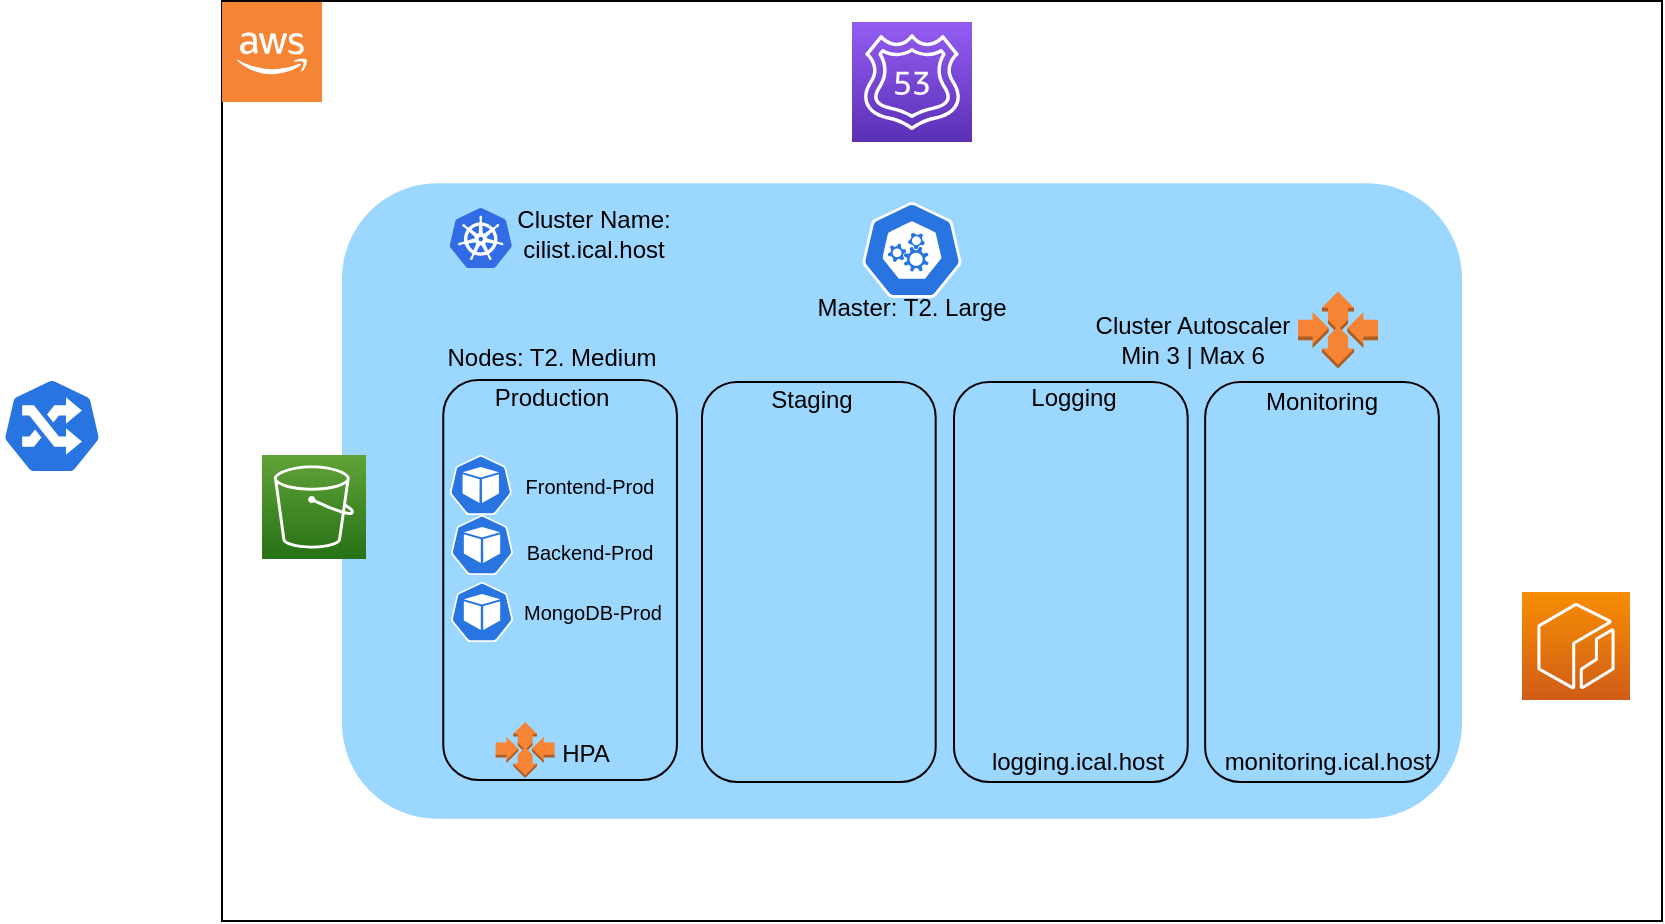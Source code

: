 <mxfile version="14.5.6" type="github">
  <diagram id="0MzkFPIx0pl2HgwgCPpb" name="Page-1">
    <mxGraphModel dx="868" dy="494" grid="1" gridSize="10" guides="1" tooltips="1" connect="1" arrows="1" fold="1" page="1" pageScale="1" pageWidth="1100" pageHeight="850" math="0" shadow="0">
      <root>
        <mxCell id="0" />
        <mxCell id="1" parent="0" />
        <mxCell id="Pbbzn3D4epm2HjTNRnsw-12" value="" style="rounded=0;whiteSpace=wrap;html=1;fillColor=none;" parent="1" vertex="1">
          <mxGeometry x="260" y="159.5" width="720" height="460" as="geometry" />
        </mxCell>
        <mxCell id="q-ei57e0AKxLnvB_2TMc-22" value="" style="rounded=1;whiteSpace=wrap;html=1;strokeColor=none;fillColor=#9CD7FF;" vertex="1" parent="1">
          <mxGeometry x="320" y="250.63" width="560" height="317.75" as="geometry" />
        </mxCell>
        <mxCell id="Pbbzn3D4epm2HjTNRnsw-1" value="" style="shape=image;html=1;verticalAlign=top;verticalLabelPosition=bottom;labelBackgroundColor=#ffffff;imageAspect=0;aspect=fixed;image=https://cdn4.iconfinder.com/data/icons/logos-brands-5/24/jenkins-128.png" parent="1" vertex="1">
          <mxGeometry x="910" y="339.01" width="50" height="50" as="geometry" />
        </mxCell>
        <mxCell id="Pbbzn3D4epm2HjTNRnsw-2" value="" style="points=[[0,0,0],[0.25,0,0],[0.5,0,0],[0.75,0,0],[1,0,0],[0,1,0],[0.25,1,0],[0.5,1,0],[0.75,1,0],[1,1,0],[0,0.25,0],[0,0.5,0],[0,0.75,0],[1,0.25,0],[1,0.5,0],[1,0.75,0]];outlineConnect=0;fontColor=#232F3E;gradientColor=#945DF2;gradientDirection=north;fillColor=#5A30B5;strokeColor=#ffffff;dashed=0;verticalLabelPosition=bottom;verticalAlign=top;align=center;html=1;fontSize=12;fontStyle=0;aspect=fixed;shape=mxgraph.aws4.resourceIcon;resIcon=mxgraph.aws4.route_53;" parent="1" vertex="1">
          <mxGeometry x="575" y="170" width="60" height="60" as="geometry" />
        </mxCell>
        <mxCell id="Pbbzn3D4epm2HjTNRnsw-3" value="" style="html=1;dashed=0;whitespace=wrap;fillColor=#2875E2;strokeColor=#ffffff;points=[[0.005,0.63,0],[0.1,0.2,0],[0.9,0.2,0],[0.5,0,0],[0.995,0.63,0],[0.72,0.99,0],[0.5,1,0],[0.28,0.99,0]];shape=mxgraph.kubernetes.icon;prIcon=master" parent="1" vertex="1">
          <mxGeometry x="580" y="260" width="50" height="48" as="geometry" />
        </mxCell>
        <mxCell id="Pbbzn3D4epm2HjTNRnsw-4" value="" style="points=[[0,0,0],[0.25,0,0],[0.5,0,0],[0.75,0,0],[1,0,0],[0,1,0],[0.25,1,0],[0.5,1,0],[0.75,1,0],[1,1,0],[0,0.25,0],[0,0.5,0],[0,0.75,0],[1,0.25,0],[1,0.5,0],[1,0.75,0]];outlineConnect=0;fontColor=#232F3E;gradientColor=#60A337;gradientDirection=north;fillColor=#277116;strokeColor=#ffffff;dashed=0;verticalLabelPosition=bottom;verticalAlign=top;align=center;html=1;fontSize=12;fontStyle=0;aspect=fixed;shape=mxgraph.aws4.resourceIcon;resIcon=mxgraph.aws4.s3;" parent="1" vertex="1">
          <mxGeometry x="280" y="386.5" width="52" height="52" as="geometry" />
        </mxCell>
        <mxCell id="Pbbzn3D4epm2HjTNRnsw-6" value="" style="html=1;dashed=0;whitespace=wrap;fillColor=#2875E2;strokeColor=#ffffff;points=[[0.005,0.63,0],[0.1,0.2,0],[0.9,0.2,0],[0.5,0,0],[0.995,0.63,0],[0.72,0.99,0],[0.5,1,0],[0.28,0.99,0]];shape=mxgraph.kubernetes.icon;prIcon=ing" parent="1" vertex="1">
          <mxGeometry x="150" y="348" width="50" height="48" as="geometry" />
        </mxCell>
        <mxCell id="Pbbzn3D4epm2HjTNRnsw-11" value="" style="outlineConnect=0;dashed=0;verticalLabelPosition=bottom;verticalAlign=top;align=center;html=1;shape=mxgraph.aws3.cloud_2;fillColor=#F58534;gradientColor=none;" parent="1" vertex="1">
          <mxGeometry x="260" y="160" width="50" height="50" as="geometry" />
        </mxCell>
        <mxCell id="LaDw2WaTISEW3ClDztjR-2" value="" style="aspect=fixed;html=1;points=[];align=center;image;fontSize=12;image=img/lib/mscae/Kubernetes.svg;" parent="1" vertex="1">
          <mxGeometry x="373.75" y="263" width="31.25" height="30" as="geometry" />
        </mxCell>
        <mxCell id="Pbbzn3D4epm2HjTNRnsw-5" value="" style="html=1;dashed=0;whitespace=wrap;fillColor=#2875E2;strokeColor=#ffffff;points=[[0.005,0.63,0],[0.1,0.2,0],[0.9,0.2,0],[0.5,0,0],[0.995,0.63,0],[0.72,0.99,0],[0.5,1,0],[0.28,0.99,0]];shape=mxgraph.kubernetes.icon;prIcon=pod" parent="1" vertex="1">
          <mxGeometry x="370" y="386.5" width="38.75" height="30" as="geometry" />
        </mxCell>
        <mxCell id="Pbbzn3D4epm2HjTNRnsw-17" value="Production" style="text;html=1;strokeColor=none;fillColor=none;align=center;verticalAlign=middle;whiteSpace=wrap;rounded=0;" parent="1" vertex="1">
          <mxGeometry x="405" y="348" width="40" height="20" as="geometry" />
        </mxCell>
        <mxCell id="q-ei57e0AKxLnvB_2TMc-1" value="" style="outlineConnect=0;dashed=0;verticalLabelPosition=bottom;verticalAlign=top;align=center;html=1;shape=mxgraph.aws3.auto_scaling;fillColor=#F58534;gradientColor=none;" vertex="1" parent="1">
          <mxGeometry x="396.81" y="519.99" width="29.5" height="28.01" as="geometry" />
        </mxCell>
        <mxCell id="q-ei57e0AKxLnvB_2TMc-2" value="HPA" style="text;html=1;strokeColor=none;fillColor=none;align=center;verticalAlign=middle;whiteSpace=wrap;rounded=0;" vertex="1" parent="1">
          <mxGeometry x="422" y="526" width="40" height="20" as="geometry" />
        </mxCell>
        <mxCell id="q-ei57e0AKxLnvB_2TMc-3" value="&lt;font style=&quot;font-size: 10px&quot;&gt;Frontend-Prod&lt;/font&gt;" style="text;html=1;strokeColor=none;fillColor=none;align=center;verticalAlign=middle;whiteSpace=wrap;rounded=0;" vertex="1" parent="1">
          <mxGeometry x="408.75" y="391.5" width="70" height="20" as="geometry" />
        </mxCell>
        <mxCell id="q-ei57e0AKxLnvB_2TMc-5" value="" style="html=1;dashed=0;whitespace=wrap;fillColor=#2875E2;strokeColor=#ffffff;points=[[0.005,0.63,0],[0.1,0.2,0],[0.9,0.2,0],[0.5,0,0],[0.995,0.63,0],[0.72,0.99,0],[0.5,1,0],[0.28,0.99,0]];shape=mxgraph.kubernetes.icon;prIcon=pod" vertex="1" parent="1">
          <mxGeometry x="370.63" y="416.5" width="38.75" height="30" as="geometry" />
        </mxCell>
        <mxCell id="q-ei57e0AKxLnvB_2TMc-6" value="&lt;font style=&quot;font-size: 10px&quot;&gt;Backend-Prod&lt;/font&gt;" style="text;html=1;strokeColor=none;fillColor=none;align=center;verticalAlign=middle;whiteSpace=wrap;rounded=0;" vertex="1" parent="1">
          <mxGeometry x="409.31" y="425" width="70" height="20" as="geometry" />
        </mxCell>
        <mxCell id="q-ei57e0AKxLnvB_2TMc-7" value="" style="html=1;dashed=0;whitespace=wrap;fillColor=#2875E2;strokeColor=#ffffff;points=[[0.005,0.63,0],[0.1,0.2,0],[0.9,0.2,0],[0.5,0,0],[0.995,0.63,0],[0.72,0.99,0],[0.5,1,0],[0.28,0.99,0]];shape=mxgraph.kubernetes.icon;prIcon=pod" vertex="1" parent="1">
          <mxGeometry x="370.63" y="450" width="38.75" height="30" as="geometry" />
        </mxCell>
        <mxCell id="q-ei57e0AKxLnvB_2TMc-8" value="&lt;font style=&quot;font-size: 10px&quot;&gt;MongoDB-Prod&lt;/font&gt;" style="text;html=1;strokeColor=none;fillColor=none;align=center;verticalAlign=middle;whiteSpace=wrap;rounded=0;" vertex="1" parent="1">
          <mxGeometry x="405" y="455" width="80.62" height="20" as="geometry" />
        </mxCell>
        <mxCell id="q-ei57e0AKxLnvB_2TMc-9" value="" style="outlineConnect=0;dashed=0;verticalLabelPosition=bottom;verticalAlign=top;align=center;html=1;shape=mxgraph.aws3.auto_scaling;fillColor=#F58534;gradientColor=none;" vertex="1" parent="1">
          <mxGeometry x="798" y="304.76" width="40" height="38.49" as="geometry" />
        </mxCell>
        <mxCell id="q-ei57e0AKxLnvB_2TMc-10" value="Cluster Autoscaler&lt;br&gt;Min 3 | Max 6" style="text;html=1;strokeColor=none;fillColor=none;align=center;verticalAlign=middle;whiteSpace=wrap;rounded=0;" vertex="1" parent="1">
          <mxGeometry x="687.5" y="319.01" width="115" height="20" as="geometry" />
        </mxCell>
        <mxCell id="q-ei57e0AKxLnvB_2TMc-13" value="Cluster Name: cilist.ical.host" style="text;html=1;strokeColor=none;fillColor=none;align=center;verticalAlign=middle;whiteSpace=wrap;rounded=0;" vertex="1" parent="1">
          <mxGeometry x="405.62" y="266" width="80" height="20" as="geometry" />
        </mxCell>
        <mxCell id="q-ei57e0AKxLnvB_2TMc-14" value="Nodes: T2. Medium" style="text;html=1;strokeColor=none;fillColor=none;align=center;verticalAlign=middle;whiteSpace=wrap;rounded=0;" vertex="1" parent="1">
          <mxGeometry x="363.16" y="328" width="123.69" height="20" as="geometry" />
        </mxCell>
        <mxCell id="q-ei57e0AKxLnvB_2TMc-18" value="" style="points=[[0,0,0],[0.25,0,0],[0.5,0,0],[0.75,0,0],[1,0,0],[0,1,0],[0.25,1,0],[0.5,1,0],[0.75,1,0],[1,1,0],[0,0.25,0],[0,0.5,0],[0,0.75,0],[1,0.25,0],[1,0.5,0],[1,0.75,0]];outlineConnect=0;fontColor=#232F3E;gradientColor=#F78E04;gradientDirection=north;fillColor=#D05C17;strokeColor=#ffffff;dashed=0;verticalLabelPosition=bottom;verticalAlign=top;align=center;html=1;fontSize=12;fontStyle=0;aspect=fixed;shape=mxgraph.aws4.resourceIcon;resIcon=mxgraph.aws4.ecr;" vertex="1" parent="1">
          <mxGeometry x="910" y="455" width="54" height="54" as="geometry" />
        </mxCell>
        <mxCell id="q-ei57e0AKxLnvB_2TMc-19" value="Master: T2. Large" style="text;html=1;strokeColor=none;fillColor=none;align=center;verticalAlign=middle;whiteSpace=wrap;rounded=0;" vertex="1" parent="1">
          <mxGeometry x="543.15" y="303.25" width="123.69" height="20" as="geometry" />
        </mxCell>
        <mxCell id="q-ei57e0AKxLnvB_2TMc-23" value="" style="rounded=1;whiteSpace=wrap;html=1;gradientColor=none;fillColor=none;" vertex="1" parent="1">
          <mxGeometry x="370.63" y="349" width="116.84" height="200" as="geometry" />
        </mxCell>
        <mxCell id="q-ei57e0AKxLnvB_2TMc-29" value="" style="rounded=1;whiteSpace=wrap;html=1;gradientColor=none;fillColor=none;" vertex="1" parent="1">
          <mxGeometry x="500.0" y="350" width="116.84" height="200" as="geometry" />
        </mxCell>
        <mxCell id="q-ei57e0AKxLnvB_2TMc-30" value="" style="rounded=1;whiteSpace=wrap;html=1;gradientColor=none;fillColor=none;" vertex="1" parent="1">
          <mxGeometry x="626" y="350" width="116.84" height="200" as="geometry" />
        </mxCell>
        <mxCell id="Pbbzn3D4epm2HjTNRnsw-19" value="Staging" style="text;html=1;strokeColor=none;fillColor=none;align=center;verticalAlign=middle;whiteSpace=wrap;rounded=0;" parent="1" vertex="1">
          <mxGeometry x="535" y="349" width="40" height="20" as="geometry" />
        </mxCell>
        <mxCell id="q-ei57e0AKxLnvB_2TMc-31" value="" style="rounded=1;whiteSpace=wrap;html=1;gradientColor=none;fillColor=none;" vertex="1" parent="1">
          <mxGeometry x="751.58" y="350" width="116.84" height="200" as="geometry" />
        </mxCell>
        <mxCell id="Pbbzn3D4epm2HjTNRnsw-10" value="" style="shape=image;verticalLabelPosition=bottom;labelBackgroundColor=#ffffff;verticalAlign=top;aspect=fixed;imageAspect=0;image=https://grafana.com/static/img/about/grafana_logo_swirl_fullcolor.jpg;" parent="1" vertex="1">
          <mxGeometry x="782" y="382.14" width="56" height="60.72" as="geometry" />
        </mxCell>
        <mxCell id="Pbbzn3D4epm2HjTNRnsw-15" value="" style="shape=image;verticalLabelPosition=bottom;labelBackgroundColor=#ffffff;verticalAlign=top;aspect=fixed;imageAspect=0;image=https://upload.wikimedia.org/wikipedia/commons/thumb/3/38/Prometheus_software_logo.svg/1200px-Prometheus_software_logo.svg.png;" parent="1" vertex="1">
          <mxGeometry x="782.92" y="455.0" width="55" height="54.58" as="geometry" />
        </mxCell>
        <mxCell id="q-ei57e0AKxLnvB_2TMc-21" value="monitoring.ical.host" style="text;html=1;strokeColor=none;fillColor=none;align=center;verticalAlign=middle;whiteSpace=wrap;rounded=0;" vertex="1" parent="1">
          <mxGeometry x="793" y="530" width="40" height="20" as="geometry" />
        </mxCell>
        <mxCell id="Pbbzn3D4epm2HjTNRnsw-23" value="Monitoring" style="text;html=1;strokeColor=none;fillColor=none;align=center;verticalAlign=middle;whiteSpace=wrap;rounded=0;" parent="1" vertex="1">
          <mxGeometry x="790" y="350" width="40" height="20" as="geometry" />
        </mxCell>
        <mxCell id="q-ei57e0AKxLnvB_2TMc-20" value="logging.ical.host" style="text;html=1;strokeColor=none;fillColor=none;align=center;verticalAlign=middle;whiteSpace=wrap;rounded=0;" vertex="1" parent="1">
          <mxGeometry x="668" y="530" width="40" height="20" as="geometry" />
        </mxCell>
        <mxCell id="Pbbzn3D4epm2HjTNRnsw-14" value="" style="shape=image;verticalLabelPosition=bottom;labelBackgroundColor=#ffffff;verticalAlign=top;aspect=fixed;imageAspect=0;image=https://cdn.worldvectorlogo.com/logos/elasticsearch.svg;" parent="1" vertex="1">
          <mxGeometry x="659.42" y="370" width="47" height="47" as="geometry" />
        </mxCell>
        <mxCell id="Pbbzn3D4epm2HjTNRnsw-13" value="" style="shape=image;verticalLabelPosition=bottom;labelBackgroundColor=#ffffff;verticalAlign=top;aspect=fixed;imageAspect=0;image=https://pbs.twimg.com/profile_images/765159101542244353/Sgj58-zy_400x400.jpg;" parent="1" vertex="1">
          <mxGeometry x="659.42" y="425" width="50" height="50" as="geometry" />
        </mxCell>
        <mxCell id="q-ei57e0AKxLnvB_2TMc-16" value="" style="shape=image;verticalLabelPosition=bottom;labelBackgroundColor=#ffffff;verticalAlign=top;aspect=fixed;imageAspect=0;image=https://brandslogos.com/wp-content/uploads/images/large/elastic-kibana-logo.png;" vertex="1" parent="1">
          <mxGeometry x="653.67" y="475" width="61.5" height="61.5" as="geometry" />
        </mxCell>
        <mxCell id="Pbbzn3D4epm2HjTNRnsw-21" value="Logging" style="text;html=1;strokeColor=none;fillColor=none;align=center;verticalAlign=middle;whiteSpace=wrap;rounded=0;" parent="1" vertex="1">
          <mxGeometry x="666.42" y="348" width="40" height="20" as="geometry" />
        </mxCell>
      </root>
    </mxGraphModel>
  </diagram>
</mxfile>

